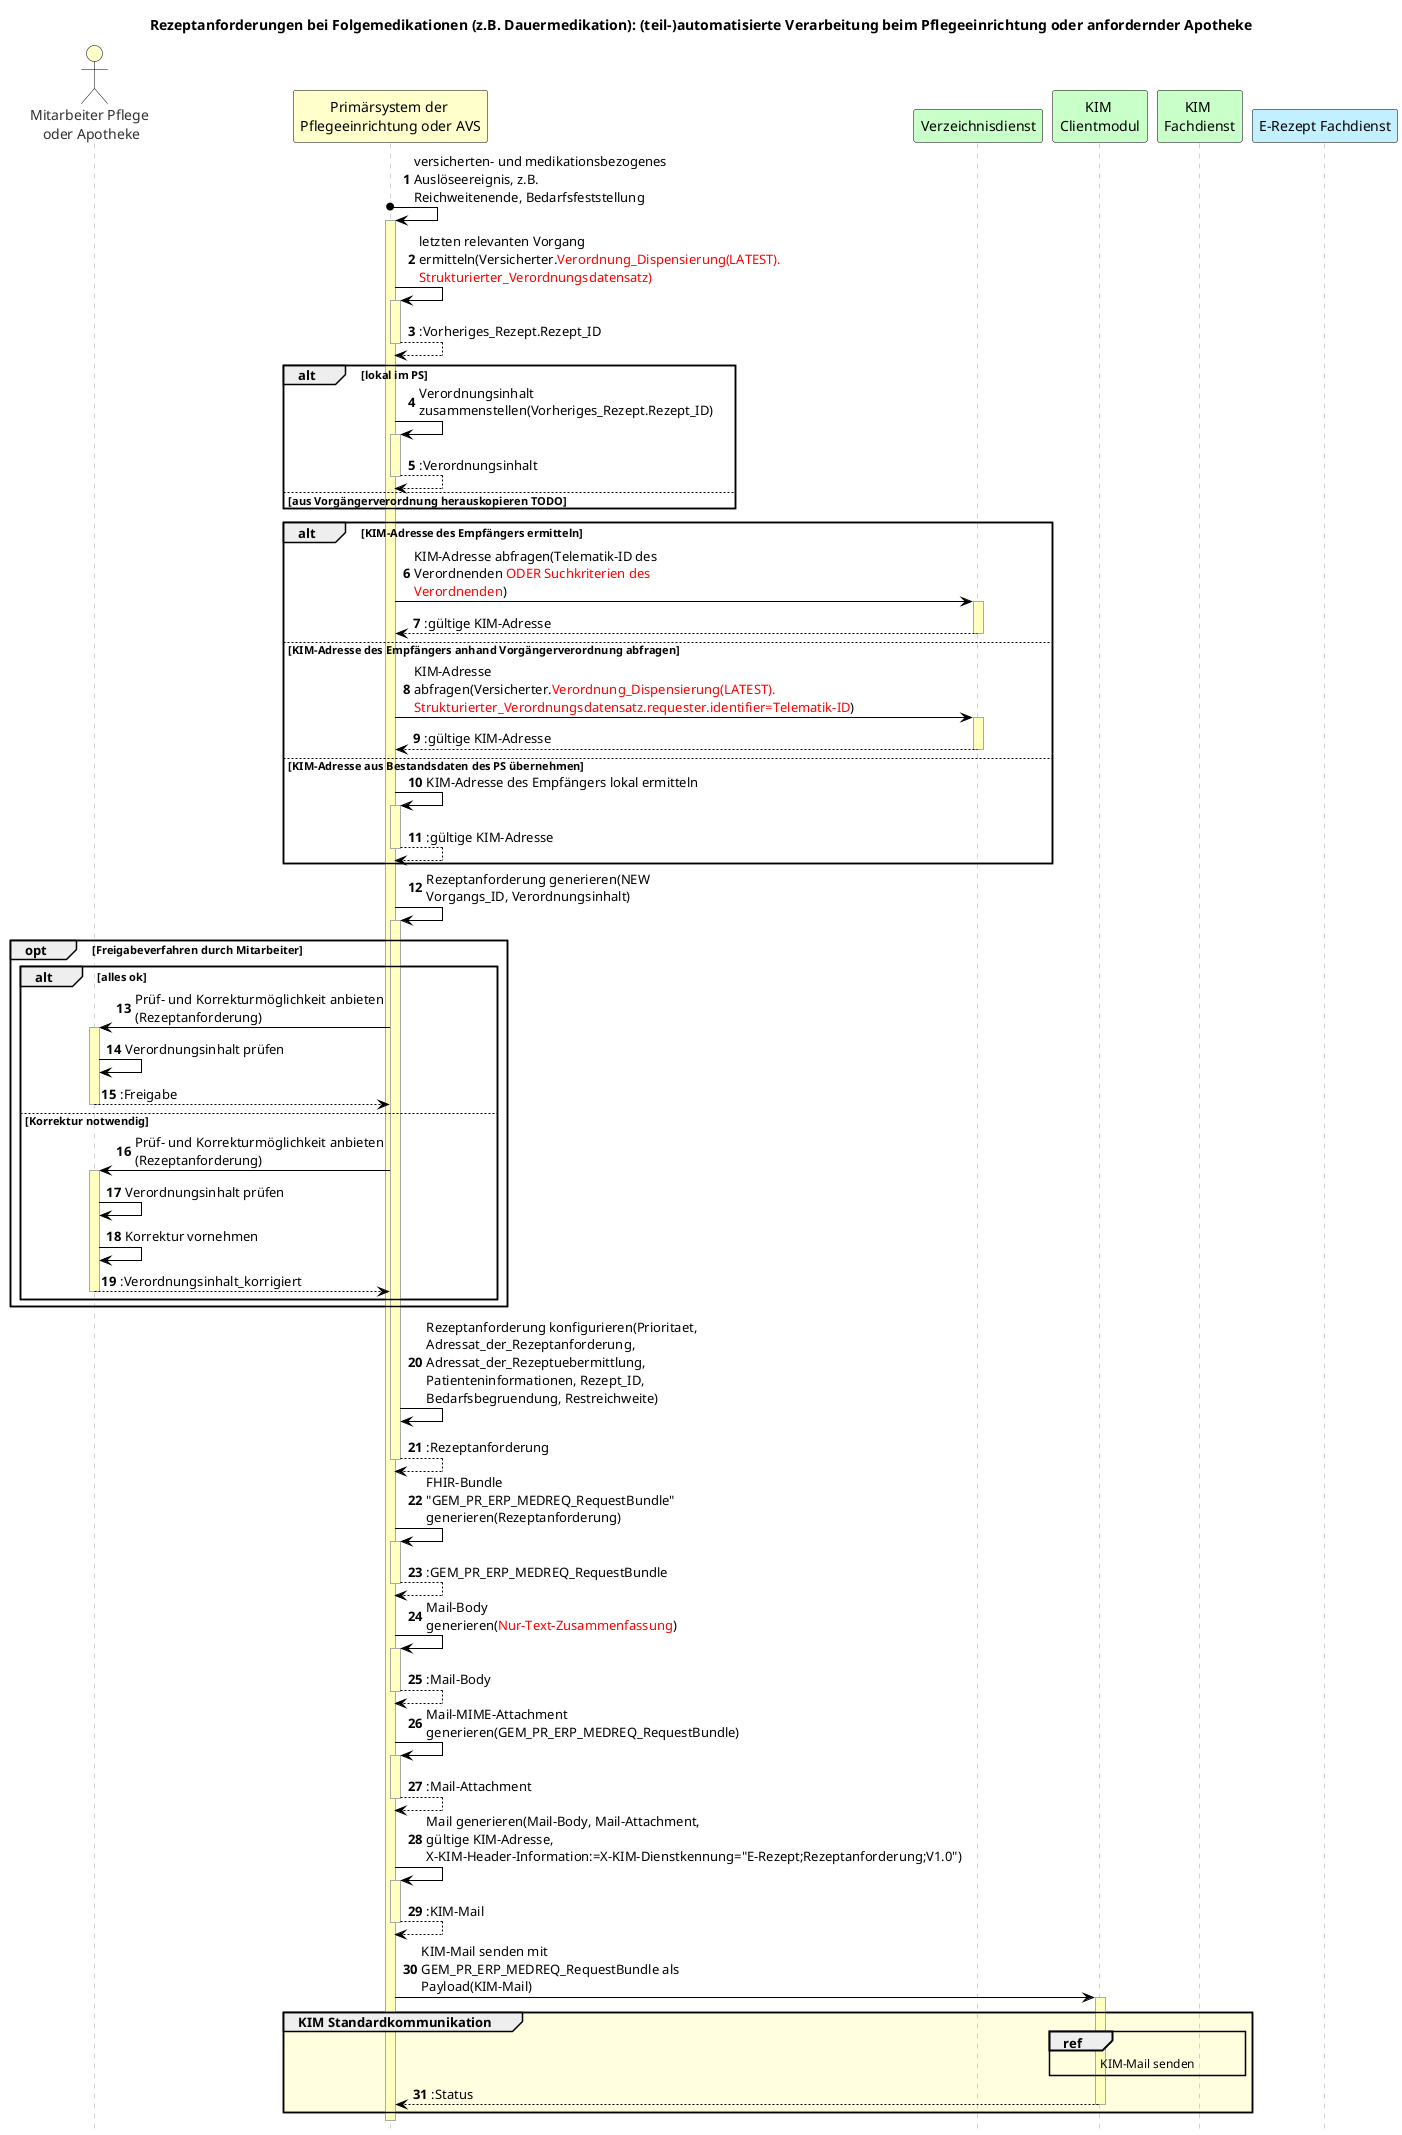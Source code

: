 @startuml

skinparam sequence {
    ArrowColor black
    ActorBorderColor black
    LifeLineBorderColor darkgray
    LifeLineBackgroundColor #ffffc0

    ParticipantBorderColor black
    ParticipantBackgroundColor #ffffc0
    ParticipantFontName Arial
    ParticipantFontSize 14
    ParticipantFontColor black

    ActorBackgroundColor #ffffc0
    ActorFontColor #303030
    ActorFontSize 14
    ActorFontName Arial

    BoxBorderColor gray
}

skinparam maxMessageSize 300
title Rezeptanforderungen bei Folgemedikationen (z.B. Dauermedikation): (teil-)automatisierte Verarbeitung beim Pflegeeinrichtung oder anfordernder Apotheke
hide footbox
autonumber

actor "Mitarbeiter Pflege \noder Apotheke" as MA #BUSINESS
participant "Primärsystem der \nPflegeeinrichtung oder AVS" as PS #BUSINESS
participant "Verzeichnisdienst" as VZD #TECHNOLOGY
participant "KIM \nClientmodul" as Kim_cm #TECHNOLOGY
participant "KIM \nFachdienst" as Kim_fd #TECHNOLOGY
participant "E-Rezept Fachdienst" as erpFD #APPLICATION

PS o-> PS: versicherten- und medikationsbezogenes Auslöseereignis, z.B. \nReichweitenende, Bedarfsfeststellung

activate PS
PS -> PS++: letzten relevanten Vorgang ermitteln(Versicherter.<font color=red>Verordnung_Dispensierung(LATEST). Strukturierter_Verordnungsdatensatz)
return :Vorheriges_Rezept.Rezept_ID

alt lokal im PS
    PS -> PS++: Verordnungsinhalt zusammenstellen(Vorheriges_Rezept.Rezept_ID)
    return :Verordnungsinhalt
else aus Vorgängerverordnung herauskopieren TODO
end


alt KIM-Adresse des Empfängers ermitteln
    PS -> VZD++: KIM-Adresse abfragen(Telematik-ID des Verordnenden <font color=red>ODER Suchkriterien des Verordnenden</font>)
    return :gültige KIM-Adresse
else KIM-Adresse des Empfängers anhand Vorgängerverordnung abfragen
    PS -> VZD++: KIM-Adresse abfragen(Versicherter.<font color=red>Verordnung_Dispensierung(LATEST). Strukturierter_Verordnungsdatensatz.requester.identifier=Telematik-ID</font>)
    return :gültige KIM-Adresse
else KIM-Adresse aus Bestandsdaten des PS übernehmen
    PS -> PS++: KIM-Adresse des Empfängers lokal ermitteln
    return :gültige KIM-Adresse
    
end

PS -> PS++: Rezeptanforderung generieren(NEW Vorgangs_ID, Verordnungsinhalt)

opt Freigabeverfahren durch Mitarbeiter
    alt alles ok
        PS -> MA++: Prüf- und Korrekturmöglichkeit anbieten (Rezeptanforderung)
        MA -> MA: Verordnungsinhalt prüfen
        return :Freigabe
    else Korrektur notwendig
        PS -> MA++: Prüf- und Korrekturmöglichkeit anbieten (Rezeptanforderung)
        MA -> MA: Verordnungsinhalt prüfen
        MA -> MA: Korrektur vornehmen
        return :Verordnungsinhalt_korrigiert
    end 
end

PS -> PS: Rezeptanforderung konfigurieren(Prioritaet, Adressat_der_Rezeptanforderung, Adressat_der_Rezeptuebermittlung, Patienteninformationen, Rezept_ID, Bedarfsbegruendung, Restreichweite)
return :Rezeptanforderung



PS -> PS++: FHIR-Bundle "GEM_PR_ERP_MEDREQ_RequestBundle" generieren(Rezeptanforderung)
return :GEM_PR_ERP_MEDREQ_RequestBundle

PS -> PS++: Mail-Body generieren(<font color=red>Nur-Text-Zusammenfassung</font>)
return :Mail-Body
PS -> PS++: Mail-MIME-Attachment generieren(GEM_PR_ERP_MEDREQ_RequestBundle)
return :Mail-Attachment

PS -> PS++: Mail generieren(Mail-Body, Mail-Attachment, gültige KIM-Adresse, X-KIM-Header-Information:=X-KIM-Dienstkennung="E-Rezept;Rezeptanforderung;V1.0")
return :KIM-Mail

PS -> Kim_cm++: KIM-Mail senden mit GEM_PR_ERP_MEDREQ_RequestBundle als Payload(KIM-Mail)

group #LightYellow KIM Standardkommunikation
ref over Kim_cm, Kim_fd #lightyellow
    KIM-Mail senden
end ref

return :Status
end group



@enduml